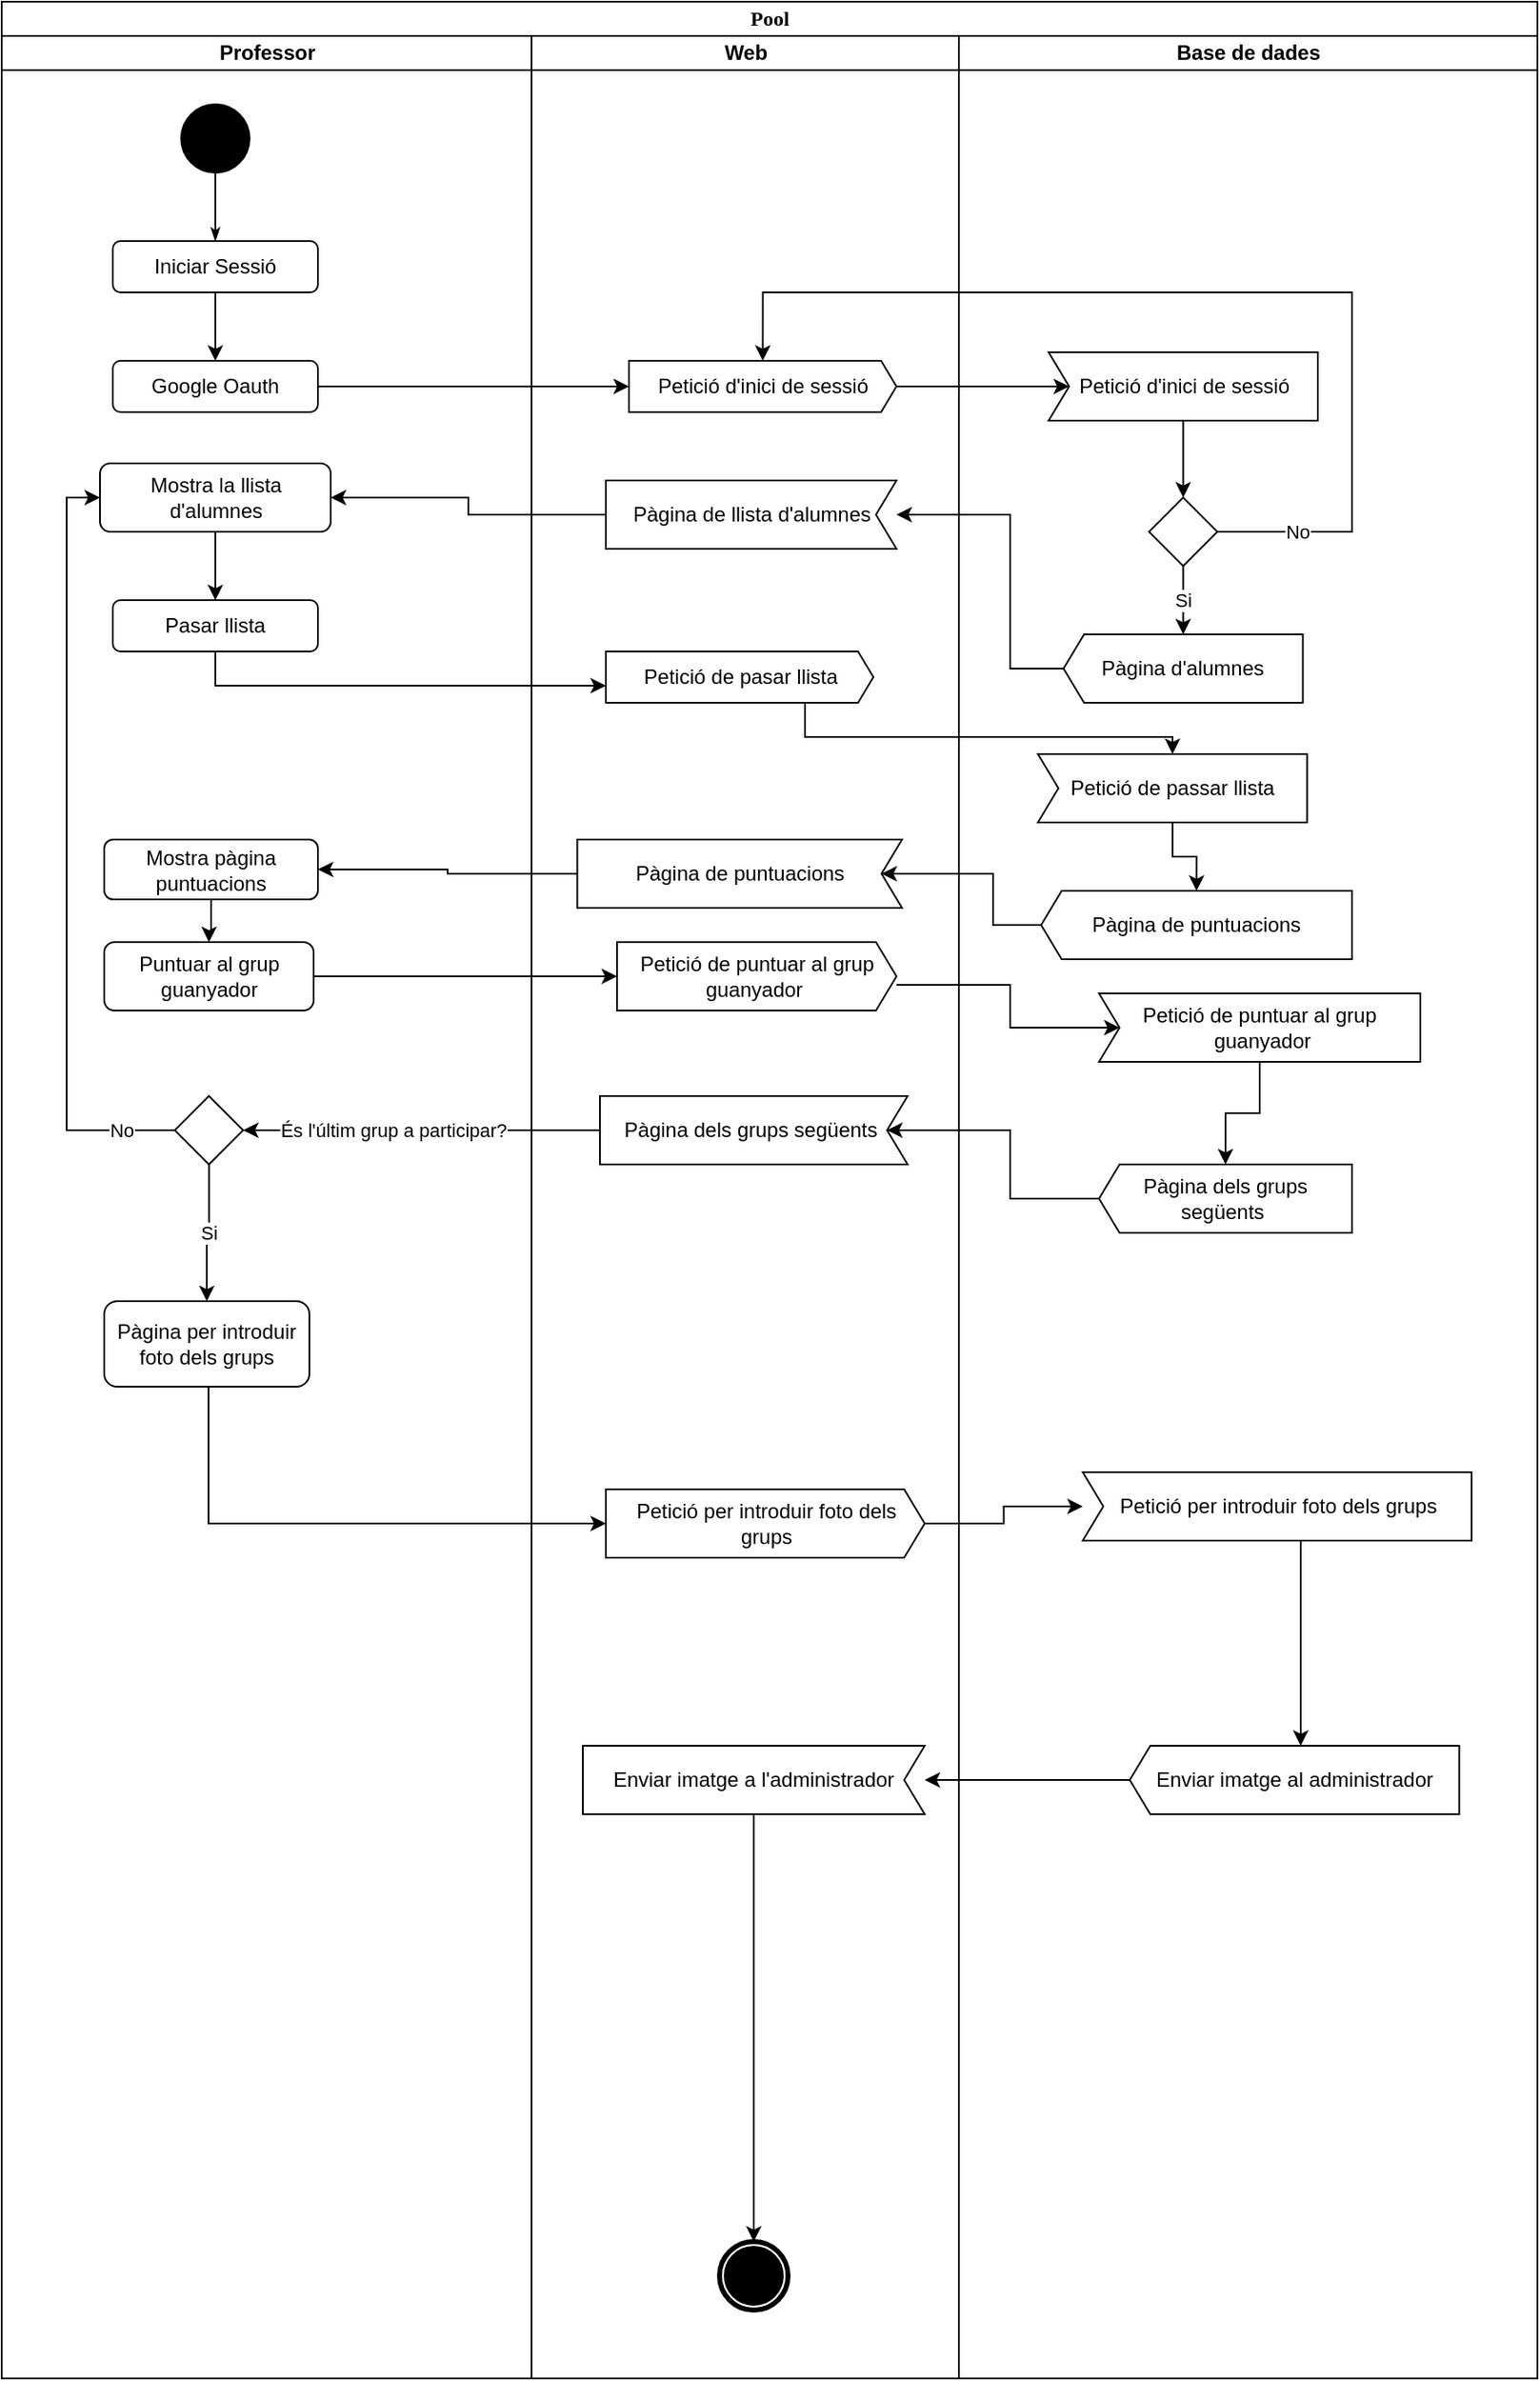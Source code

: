 <mxfile version="13.9.9" type="device"><diagram id="RYDhIWb9t9TXBxjox_9j" name="Página-1"><mxGraphModel dx="1278" dy="599" grid="1" gridSize="10" guides="1" tooltips="1" connect="1" arrows="1" fold="1" page="1" pageScale="1" pageWidth="827" pageHeight="1169" math="0" shadow="0"><root><mxCell id="0"/><mxCell id="1" parent="0"/><mxCell id="BVyCmY6dBk8kyA1gLqam-1" value="Pool" style="swimlane;html=1;childLayout=stackLayout;startSize=20;rounded=0;shadow=0;comic=0;labelBackgroundColor=none;strokeWidth=1;fontFamily=Verdana;fontSize=12;align=center;" vertex="1" parent="1"><mxGeometry x="40" y="20" width="898.5" height="1390" as="geometry"/></mxCell><mxCell id="BVyCmY6dBk8kyA1gLqam-2" value="Professor" style="swimlane;html=1;startSize=20;" vertex="1" parent="BVyCmY6dBk8kyA1gLqam-1"><mxGeometry y="20" width="310" height="1370" as="geometry"/></mxCell><mxCell id="BVyCmY6dBk8kyA1gLqam-3" value="" style="ellipse;whiteSpace=wrap;html=1;rounded=0;shadow=0;comic=0;labelBackgroundColor=none;strokeWidth=1;fillColor=#000000;fontFamily=Verdana;fontSize=12;align=center;" vertex="1" parent="BVyCmY6dBk8kyA1gLqam-2"><mxGeometry x="105" y="40" width="40" height="40" as="geometry"/></mxCell><mxCell id="BVyCmY6dBk8kyA1gLqam-4" style="edgeStyle=orthogonalEdgeStyle;rounded=0;html=1;labelBackgroundColor=none;startArrow=none;startFill=0;startSize=5;endArrow=classicThin;endFill=1;endSize=5;jettySize=auto;orthogonalLoop=1;strokeWidth=1;fontFamily=Verdana;fontSize=12;entryX=0.5;entryY=0;entryDx=0;entryDy=0;" edge="1" parent="BVyCmY6dBk8kyA1gLqam-2" source="BVyCmY6dBk8kyA1gLqam-3" target="BVyCmY6dBk8kyA1gLqam-5"><mxGeometry relative="1" as="geometry"><mxPoint x="125" y="110" as="targetPoint"/></mxGeometry></mxCell><mxCell id="BVyCmY6dBk8kyA1gLqam-5" value="Iniciar Sessió" style="rounded=1;whiteSpace=wrap;html=1;labelBorderColor=none;" vertex="1" parent="BVyCmY6dBk8kyA1gLqam-2"><mxGeometry x="65" y="120" width="120" height="30" as="geometry"/></mxCell><mxCell id="BVyCmY6dBk8kyA1gLqam-6" value="Google Oauth" style="rounded=1;whiteSpace=wrap;html=1;labelBorderColor=none;" vertex="1" parent="BVyCmY6dBk8kyA1gLqam-2"><mxGeometry x="65" y="190" width="120" height="30" as="geometry"/></mxCell><mxCell id="BVyCmY6dBk8kyA1gLqam-7" value="" style="edgeStyle=orthogonalEdgeStyle;rounded=0;orthogonalLoop=1;jettySize=auto;html=1;" edge="1" parent="BVyCmY6dBk8kyA1gLqam-2" source="BVyCmY6dBk8kyA1gLqam-5" target="BVyCmY6dBk8kyA1gLqam-6"><mxGeometry relative="1" as="geometry"/></mxCell><mxCell id="BVyCmY6dBk8kyA1gLqam-8" value="Pasar llista" style="rounded=1;whiteSpace=wrap;html=1;labelBorderColor=none;" vertex="1" parent="BVyCmY6dBk8kyA1gLqam-2"><mxGeometry x="65" y="330" width="120" height="30" as="geometry"/></mxCell><mxCell id="BVyCmY6dBk8kyA1gLqam-9" style="edgeStyle=orthogonalEdgeStyle;rounded=0;orthogonalLoop=1;jettySize=auto;html=1;entryX=0.5;entryY=0;entryDx=0;entryDy=0;" edge="1" parent="BVyCmY6dBk8kyA1gLqam-2" source="BVyCmY6dBk8kyA1gLqam-10" target="BVyCmY6dBk8kyA1gLqam-13"><mxGeometry relative="1" as="geometry"/></mxCell><mxCell id="BVyCmY6dBk8kyA1gLqam-10" value="Mostra pàgina puntuacions" style="rounded=1;whiteSpace=wrap;html=1;labelBorderColor=none;" vertex="1" parent="BVyCmY6dBk8kyA1gLqam-2"><mxGeometry x="60" y="470" width="125" height="35" as="geometry"/></mxCell><mxCell id="BVyCmY6dBk8kyA1gLqam-11" style="edgeStyle=orthogonalEdgeStyle;rounded=0;orthogonalLoop=1;jettySize=auto;html=1;entryX=0.5;entryY=0;entryDx=0;entryDy=0;" edge="1" parent="BVyCmY6dBk8kyA1gLqam-2" source="BVyCmY6dBk8kyA1gLqam-12" target="BVyCmY6dBk8kyA1gLqam-8"><mxGeometry relative="1" as="geometry"/></mxCell><mxCell id="BVyCmY6dBk8kyA1gLqam-12" value="Mostra la llista d'alumnes" style="rounded=1;whiteSpace=wrap;html=1;labelBorderColor=none;" vertex="1" parent="BVyCmY6dBk8kyA1gLqam-2"><mxGeometry x="57.5" y="250" width="135" height="40" as="geometry"/></mxCell><mxCell id="BVyCmY6dBk8kyA1gLqam-13" value="Puntuar al grup guanyador" style="rounded=1;whiteSpace=wrap;html=1;labelBorderColor=none;" vertex="1" parent="BVyCmY6dBk8kyA1gLqam-2"><mxGeometry x="60" y="530" width="122.5" height="40" as="geometry"/></mxCell><mxCell id="BVyCmY6dBk8kyA1gLqam-144" value="No" style="edgeStyle=orthogonalEdgeStyle;rounded=0;orthogonalLoop=1;jettySize=auto;html=1;entryX=0;entryY=0.5;entryDx=0;entryDy=0;" edge="1" parent="BVyCmY6dBk8kyA1gLqam-2" source="BVyCmY6dBk8kyA1gLqam-20" target="BVyCmY6dBk8kyA1gLqam-12"><mxGeometry x="-0.862" relative="1" as="geometry"><Array as="points"><mxPoint x="38" y="640"/><mxPoint x="38" y="270"/></Array><mxPoint as="offset"/></mxGeometry></mxCell><mxCell id="BVyCmY6dBk8kyA1gLqam-145" value="Si" style="edgeStyle=orthogonalEdgeStyle;rounded=0;orthogonalLoop=1;jettySize=auto;html=1;entryX=0.5;entryY=0;entryDx=0;entryDy=0;" edge="1" parent="BVyCmY6dBk8kyA1gLqam-2" source="BVyCmY6dBk8kyA1gLqam-20" target="BVyCmY6dBk8kyA1gLqam-22"><mxGeometry relative="1" as="geometry"/></mxCell><mxCell id="BVyCmY6dBk8kyA1gLqam-20" value="" style="rhombus;whiteSpace=wrap;html=1;" vertex="1" parent="BVyCmY6dBk8kyA1gLqam-2"><mxGeometry x="101.25" y="620" width="40" height="40" as="geometry"/></mxCell><mxCell id="BVyCmY6dBk8kyA1gLqam-22" value="Pàgina per introduir foto dels grups" style="rounded=1;whiteSpace=wrap;html=1;labelBorderColor=none;" vertex="1" parent="BVyCmY6dBk8kyA1gLqam-2"><mxGeometry x="60" y="740" width="120" height="50" as="geometry"/></mxCell><mxCell id="BVyCmY6dBk8kyA1gLqam-25" value="Web" style="swimlane;html=1;startSize=20;" vertex="1" parent="BVyCmY6dBk8kyA1gLqam-1"><mxGeometry x="310" y="20" width="250" height="1370" as="geometry"/></mxCell><mxCell id="BVyCmY6dBk8kyA1gLqam-26" value="Petició d'inici de sessió" style="shape=mxgraph.sysml.sendSigAct;whiteSpace=wrap;align=center;" vertex="1" parent="BVyCmY6dBk8kyA1gLqam-25"><mxGeometry x="57" y="190" width="156.5" height="30" as="geometry"/></mxCell><mxCell id="BVyCmY6dBk8kyA1gLqam-27" value="Pàgina de llista d'alumnes" style="shape=mxgraph.sysml.accEvent;flipH=1;whiteSpace=wrap;align=center;labelBorderColor=none;" vertex="1" parent="BVyCmY6dBk8kyA1gLqam-25"><mxGeometry x="43.5" y="260" width="170" height="40" as="geometry"/></mxCell><mxCell id="BVyCmY6dBk8kyA1gLqam-28" value="Petició de pasar llista" style="shape=mxgraph.sysml.sendSigAct;whiteSpace=wrap;align=center;" vertex="1" parent="BVyCmY6dBk8kyA1gLqam-25"><mxGeometry x="43.5" y="360" width="156.5" height="30" as="geometry"/></mxCell><mxCell id="BVyCmY6dBk8kyA1gLqam-29" value="Pàgina de puntuacions" style="shape=mxgraph.sysml.accEvent;flipH=1;whiteSpace=wrap;align=center;labelBorderColor=none;" vertex="1" parent="BVyCmY6dBk8kyA1gLqam-25"><mxGeometry x="26.75" y="470" width="190" height="40" as="geometry"/></mxCell><mxCell id="BVyCmY6dBk8kyA1gLqam-30" value="Petició de puntuar al grup guanyador " style="shape=mxgraph.sysml.sendSigAct;whiteSpace=wrap;align=center;" vertex="1" parent="BVyCmY6dBk8kyA1gLqam-25"><mxGeometry x="50" y="530" width="163.5" height="40" as="geometry"/></mxCell><mxCell id="BVyCmY6dBk8kyA1gLqam-31" value="Pàgina dels grups següents " style="shape=mxgraph.sysml.accEvent;flipH=1;whiteSpace=wrap;align=center;labelBorderColor=none;" vertex="1" parent="BVyCmY6dBk8kyA1gLqam-25"><mxGeometry x="40" y="620" width="180" height="40" as="geometry"/></mxCell><mxCell id="BVyCmY6dBk8kyA1gLqam-32" value="Petició per introduir foto dels grups" style="shape=mxgraph.sysml.sendSigAct;whiteSpace=wrap;align=center;" vertex="1" parent="BVyCmY6dBk8kyA1gLqam-25"><mxGeometry x="43.5" y="850" width="186.5" height="40" as="geometry"/></mxCell><mxCell id="BVyCmY6dBk8kyA1gLqam-146" style="edgeStyle=orthogonalEdgeStyle;rounded=0;orthogonalLoop=1;jettySize=auto;html=1;entryX=0.5;entryY=0;entryDx=0;entryDy=0;" edge="1" parent="BVyCmY6dBk8kyA1gLqam-25" source="BVyCmY6dBk8kyA1gLqam-33" target="BVyCmY6dBk8kyA1gLqam-34"><mxGeometry relative="1" as="geometry"/></mxCell><mxCell id="BVyCmY6dBk8kyA1gLqam-33" value="Enviar imatge a l'administrador" style="shape=mxgraph.sysml.accEvent;flipH=1;whiteSpace=wrap;align=center;labelBorderColor=none;" vertex="1" parent="BVyCmY6dBk8kyA1gLqam-25"><mxGeometry x="30" y="1000" width="200" height="40" as="geometry"/></mxCell><mxCell id="BVyCmY6dBk8kyA1gLqam-34" value="" style="shape=mxgraph.bpmn.shape;html=1;verticalLabelPosition=bottom;labelBackgroundColor=#ffffff;verticalAlign=top;perimeter=ellipsePerimeter;outline=end;symbol=terminate;rounded=0;shadow=0;comic=0;strokeWidth=1;fontFamily=Verdana;fontSize=12;align=center;" vertex="1" parent="BVyCmY6dBk8kyA1gLqam-25"><mxGeometry x="110" y="1290" width="40" height="40" as="geometry"/></mxCell><mxCell id="BVyCmY6dBk8kyA1gLqam-37" value="Base de dades" style="swimlane;html=1;startSize=20;" vertex="1" parent="BVyCmY6dBk8kyA1gLqam-1"><mxGeometry x="560" y="20" width="338.5" height="1370" as="geometry"/></mxCell><mxCell id="BVyCmY6dBk8kyA1gLqam-38" value="Petició d'inici de sessió" style="shape=mxgraph.sysml.accEvent;flipH=0;whiteSpace=wrap;align=center;rotation=0;textDirection=rtl;labelBorderColor=none;" vertex="1" parent="BVyCmY6dBk8kyA1gLqam-37"><mxGeometry x="52.5" y="185" width="157.5" height="40" as="geometry"/></mxCell><mxCell id="BVyCmY6dBk8kyA1gLqam-39" style="edgeStyle=orthogonalEdgeStyle;rounded=0;orthogonalLoop=1;jettySize=auto;html=1;entryX=0.5;entryY=0;entryDx=0;entryDy=0;" edge="1" parent="BVyCmY6dBk8kyA1gLqam-37" source="BVyCmY6dBk8kyA1gLqam-38" target="BVyCmY6dBk8kyA1gLqam-40"><mxGeometry relative="1" as="geometry"><mxPoint x="131" y="260" as="targetPoint"/></mxGeometry></mxCell><mxCell id="BVyCmY6dBk8kyA1gLqam-40" value="" style="rhombus;whiteSpace=wrap;html=1;" vertex="1" parent="BVyCmY6dBk8kyA1gLqam-37"><mxGeometry x="111.25" y="270" width="40" height="40" as="geometry"/></mxCell><mxCell id="BVyCmY6dBk8kyA1gLqam-41" value="Pàgina d'alumnes" style="shape=mxgraph.sysml.sendSigAct;whiteSpace=wrap;align=center;labelBorderColor=none;flipH=1;" vertex="1" parent="BVyCmY6dBk8kyA1gLqam-37"><mxGeometry x="61.25" y="350" width="140" height="40" as="geometry"/></mxCell><mxCell id="BVyCmY6dBk8kyA1gLqam-42" value="Si" style="edgeStyle=orthogonalEdgeStyle;rounded=0;orthogonalLoop=1;jettySize=auto;html=1;entryX=0.5;entryY=0;entryDx=0;entryDy=0;entryPerimeter=0;" edge="1" parent="BVyCmY6dBk8kyA1gLqam-37" source="BVyCmY6dBk8kyA1gLqam-40" target="BVyCmY6dBk8kyA1gLqam-41"><mxGeometry relative="1" as="geometry"/></mxCell><mxCell id="BVyCmY6dBk8kyA1gLqam-43" style="edgeStyle=orthogonalEdgeStyle;rounded=0;orthogonalLoop=1;jettySize=auto;html=1;entryX=0.5;entryY=0;entryDx=0;entryDy=0;entryPerimeter=0;" edge="1" parent="BVyCmY6dBk8kyA1gLqam-37" source="BVyCmY6dBk8kyA1gLqam-44" target="BVyCmY6dBk8kyA1gLqam-45"><mxGeometry relative="1" as="geometry"/></mxCell><mxCell id="BVyCmY6dBk8kyA1gLqam-44" value="Petició de passar llista" style="shape=mxgraph.sysml.accEvent;flipH=0;whiteSpace=wrap;align=center;rotation=0;textDirection=rtl;labelBorderColor=none;" vertex="1" parent="BVyCmY6dBk8kyA1gLqam-37"><mxGeometry x="46.25" y="420" width="157.5" height="40" as="geometry"/></mxCell><mxCell id="BVyCmY6dBk8kyA1gLqam-45" value="Pàgina de puntuacions" style="shape=mxgraph.sysml.sendSigAct;whiteSpace=wrap;align=center;labelBorderColor=none;flipH=1;" vertex="1" parent="BVyCmY6dBk8kyA1gLqam-37"><mxGeometry x="48.13" y="500" width="181.87" height="40" as="geometry"/></mxCell><mxCell id="BVyCmY6dBk8kyA1gLqam-46" style="edgeStyle=orthogonalEdgeStyle;rounded=0;orthogonalLoop=1;jettySize=auto;html=1;entryX=0.5;entryY=0;entryDx=0;entryDy=0;entryPerimeter=0;" edge="1" parent="BVyCmY6dBk8kyA1gLqam-37" source="BVyCmY6dBk8kyA1gLqam-47" target="BVyCmY6dBk8kyA1gLqam-48"><mxGeometry relative="1" as="geometry"/></mxCell><mxCell id="BVyCmY6dBk8kyA1gLqam-47" value="Petició de puntuar al grup guanyador " style="shape=mxgraph.sysml.accEvent;flipH=0;whiteSpace=wrap;align=center;rotation=0;textDirection=rtl;labelBorderColor=none;" vertex="1" parent="BVyCmY6dBk8kyA1gLqam-37"><mxGeometry x="82" y="560" width="188" height="40" as="geometry"/></mxCell><mxCell id="BVyCmY6dBk8kyA1gLqam-48" value="Pàgina dels grups següents " style="shape=mxgraph.sysml.sendSigAct;whiteSpace=wrap;align=center;labelBorderColor=none;flipH=1;" vertex="1" parent="BVyCmY6dBk8kyA1gLqam-37"><mxGeometry x="82" y="660" width="148" height="40" as="geometry"/></mxCell><mxCell id="BVyCmY6dBk8kyA1gLqam-49" value="Petició per introduir foto dels grups" style="shape=mxgraph.sysml.accEvent;flipH=0;whiteSpace=wrap;align=center;rotation=0;textDirection=rtl;labelBorderColor=none;" vertex="1" parent="BVyCmY6dBk8kyA1gLqam-37"><mxGeometry x="72.5" y="840" width="227.5" height="40" as="geometry"/></mxCell><mxCell id="BVyCmY6dBk8kyA1gLqam-50" value="Enviar imatge al administrador" style="shape=mxgraph.sysml.sendSigAct;whiteSpace=wrap;align=center;labelBorderColor=none;flipH=1;" vertex="1" parent="BVyCmY6dBk8kyA1gLqam-37"><mxGeometry x="100" y="1000" width="192.75" height="40" as="geometry"/></mxCell><mxCell id="BVyCmY6dBk8kyA1gLqam-51" style="edgeStyle=orthogonalEdgeStyle;rounded=0;orthogonalLoop=1;jettySize=auto;html=1;" edge="1" parent="BVyCmY6dBk8kyA1gLqam-37" source="BVyCmY6dBk8kyA1gLqam-49"><mxGeometry relative="1" as="geometry"><Array as="points"><mxPoint x="200" y="940"/><mxPoint x="200" y="940"/></Array><mxPoint x="200" y="1000" as="targetPoint"/></mxGeometry></mxCell><mxCell id="BVyCmY6dBk8kyA1gLqam-52" style="edgeStyle=orthogonalEdgeStyle;rounded=0;orthogonalLoop=1;jettySize=auto;html=1;entryX=0;entryY=0.5;entryDx=0;entryDy=0;entryPerimeter=0;" edge="1" parent="BVyCmY6dBk8kyA1gLqam-1" source="BVyCmY6dBk8kyA1gLqam-6" target="BVyCmY6dBk8kyA1gLqam-26"><mxGeometry relative="1" as="geometry"/></mxCell><mxCell id="BVyCmY6dBk8kyA1gLqam-53" style="edgeStyle=orthogonalEdgeStyle;rounded=0;orthogonalLoop=1;jettySize=auto;html=1;entryX=0;entryY=0.5;entryDx=12;entryDy=0;entryPerimeter=0;" edge="1" parent="BVyCmY6dBk8kyA1gLqam-1" source="BVyCmY6dBk8kyA1gLqam-26" target="BVyCmY6dBk8kyA1gLqam-38"><mxGeometry relative="1" as="geometry"/></mxCell><mxCell id="BVyCmY6dBk8kyA1gLqam-54" value="No" style="edgeStyle=orthogonalEdgeStyle;rounded=0;orthogonalLoop=1;jettySize=auto;html=1;entryX=0.5;entryY=0;entryDx=0;entryDy=0;entryPerimeter=0;" edge="1" parent="BVyCmY6dBk8kyA1gLqam-1" source="BVyCmY6dBk8kyA1gLqam-40" target="BVyCmY6dBk8kyA1gLqam-26"><mxGeometry x="-0.844" relative="1" as="geometry"><mxPoint x="700" y="360" as="targetPoint"/><Array as="points"><mxPoint x="790" y="310"/><mxPoint x="790" y="170"/><mxPoint x="445" y="170"/></Array><mxPoint as="offset"/></mxGeometry></mxCell><mxCell id="BVyCmY6dBk8kyA1gLqam-55" style="edgeStyle=orthogonalEdgeStyle;rounded=0;orthogonalLoop=1;jettySize=auto;html=1;" edge="1" parent="BVyCmY6dBk8kyA1gLqam-1" source="BVyCmY6dBk8kyA1gLqam-41" target="BVyCmY6dBk8kyA1gLqam-27"><mxGeometry relative="1" as="geometry"><Array as="points"><mxPoint x="590" y="390"/><mxPoint x="590" y="300"/></Array></mxGeometry></mxCell><mxCell id="BVyCmY6dBk8kyA1gLqam-56" style="edgeStyle=orthogonalEdgeStyle;rounded=0;orthogonalLoop=1;jettySize=auto;html=1;entryX=1;entryY=0.5;entryDx=0;entryDy=0;" edge="1" parent="BVyCmY6dBk8kyA1gLqam-1" source="BVyCmY6dBk8kyA1gLqam-27" target="BVyCmY6dBk8kyA1gLqam-12"><mxGeometry relative="1" as="geometry"/></mxCell><mxCell id="BVyCmY6dBk8kyA1gLqam-57" style="edgeStyle=orthogonalEdgeStyle;rounded=0;orthogonalLoop=1;jettySize=auto;html=1;entryX=0;entryY=0.5;entryDx=12;entryDy=0;entryPerimeter=0;exitX=1;exitY=0.5;exitDx=0;exitDy=0;exitPerimeter=0;" edge="1" parent="BVyCmY6dBk8kyA1gLqam-1" source="BVyCmY6dBk8kyA1gLqam-45" target="BVyCmY6dBk8kyA1gLqam-29"><mxGeometry relative="1" as="geometry"><Array as="points"><mxPoint x="580" y="540"/><mxPoint x="580" y="510"/></Array><mxPoint x="550" y="540" as="sourcePoint"/></mxGeometry></mxCell><mxCell id="BVyCmY6dBk8kyA1gLqam-58" style="edgeStyle=orthogonalEdgeStyle;rounded=0;orthogonalLoop=1;jettySize=auto;html=1;entryX=0.5;entryY=0;entryDx=0;entryDy=0;entryPerimeter=0;" edge="1" parent="BVyCmY6dBk8kyA1gLqam-1" source="BVyCmY6dBk8kyA1gLqam-28" target="BVyCmY6dBk8kyA1gLqam-44"><mxGeometry relative="1" as="geometry"><Array as="points"><mxPoint x="470" y="430"/><mxPoint x="685" y="430"/></Array></mxGeometry></mxCell><mxCell id="BVyCmY6dBk8kyA1gLqam-59" style="edgeStyle=orthogonalEdgeStyle;rounded=0;orthogonalLoop=1;jettySize=auto;html=1;entryX=1;entryY=0.5;entryDx=0;entryDy=0;" edge="1" parent="BVyCmY6dBk8kyA1gLqam-1" source="BVyCmY6dBk8kyA1gLqam-29" target="BVyCmY6dBk8kyA1gLqam-10"><mxGeometry relative="1" as="geometry"/></mxCell><mxCell id="BVyCmY6dBk8kyA1gLqam-60" style="edgeStyle=orthogonalEdgeStyle;rounded=0;orthogonalLoop=1;jettySize=auto;html=1;" edge="1" parent="BVyCmY6dBk8kyA1gLqam-1" source="BVyCmY6dBk8kyA1gLqam-8" target="BVyCmY6dBk8kyA1gLqam-28"><mxGeometry relative="1" as="geometry"><mxPoint x="280" y="390" as="targetPoint"/><Array as="points"><mxPoint x="125" y="400"/></Array></mxGeometry></mxCell><mxCell id="BVyCmY6dBk8kyA1gLqam-61" style="edgeStyle=orthogonalEdgeStyle;rounded=0;orthogonalLoop=1;jettySize=auto;html=1;entryX=0;entryY=0.5;entryDx=12;entryDy=0;entryPerimeter=0;" edge="1" parent="BVyCmY6dBk8kyA1gLqam-1" source="BVyCmY6dBk8kyA1gLqam-30" target="BVyCmY6dBk8kyA1gLqam-47"><mxGeometry relative="1" as="geometry"><Array as="points"><mxPoint x="590" y="575"/><mxPoint x="590" y="600"/></Array></mxGeometry></mxCell><mxCell id="BVyCmY6dBk8kyA1gLqam-62" style="edgeStyle=orthogonalEdgeStyle;rounded=0;orthogonalLoop=1;jettySize=auto;html=1;entryX=0;entryY=0.5;entryDx=12;entryDy=0;entryPerimeter=0;exitX=1;exitY=0.5;exitDx=0;exitDy=0;exitPerimeter=0;" edge="1" parent="BVyCmY6dBk8kyA1gLqam-1" source="BVyCmY6dBk8kyA1gLqam-48" target="BVyCmY6dBk8kyA1gLqam-31"><mxGeometry relative="1" as="geometry"><Array as="points"><mxPoint x="590" y="700"/><mxPoint x="590" y="660"/></Array><mxPoint x="703.25" y="740" as="sourcePoint"/></mxGeometry></mxCell><mxCell id="BVyCmY6dBk8kyA1gLqam-63" style="edgeStyle=orthogonalEdgeStyle;rounded=0;orthogonalLoop=1;jettySize=auto;html=1;entryX=0;entryY=0.5;entryDx=0;entryDy=0;entryPerimeter=0;" edge="1" parent="BVyCmY6dBk8kyA1gLqam-1" source="BVyCmY6dBk8kyA1gLqam-13" target="BVyCmY6dBk8kyA1gLqam-30"><mxGeometry relative="1" as="geometry"/></mxCell><mxCell id="BVyCmY6dBk8kyA1gLqam-65" style="edgeStyle=orthogonalEdgeStyle;rounded=0;orthogonalLoop=1;jettySize=auto;html=1;" edge="1" parent="BVyCmY6dBk8kyA1gLqam-1" source="BVyCmY6dBk8kyA1gLqam-32" target="BVyCmY6dBk8kyA1gLqam-49"><mxGeometry relative="1" as="geometry"/></mxCell><mxCell id="BVyCmY6dBk8kyA1gLqam-66" style="edgeStyle=orthogonalEdgeStyle;rounded=0;orthogonalLoop=1;jettySize=auto;html=1;entryX=0;entryY=0.5;entryDx=0;entryDy=0;entryPerimeter=0;" edge="1" parent="BVyCmY6dBk8kyA1gLqam-1" source="BVyCmY6dBk8kyA1gLqam-22" target="BVyCmY6dBk8kyA1gLqam-32"><mxGeometry relative="1" as="geometry"><Array as="points"><mxPoint x="121" y="890"/></Array></mxGeometry></mxCell><mxCell id="BVyCmY6dBk8kyA1gLqam-67" style="edgeStyle=orthogonalEdgeStyle;rounded=0;orthogonalLoop=1;jettySize=auto;html=1;" edge="1" parent="BVyCmY6dBk8kyA1gLqam-1" source="BVyCmY6dBk8kyA1gLqam-50" target="BVyCmY6dBk8kyA1gLqam-33"><mxGeometry relative="1" as="geometry"/></mxCell><mxCell id="BVyCmY6dBk8kyA1gLqam-142" style="edgeStyle=orthogonalEdgeStyle;rounded=0;orthogonalLoop=1;jettySize=auto;html=1;" edge="1" parent="BVyCmY6dBk8kyA1gLqam-1" source="BVyCmY6dBk8kyA1gLqam-31" target="BVyCmY6dBk8kyA1gLqam-20"><mxGeometry relative="1" as="geometry"/></mxCell><mxCell id="BVyCmY6dBk8kyA1gLqam-143" value="És l'últim grup a participar?" style="edgeLabel;html=1;align=center;verticalAlign=middle;resizable=0;points=[];" vertex="1" connectable="0" parent="BVyCmY6dBk8kyA1gLqam-142"><mxGeometry x="0.387" relative="1" as="geometry"><mxPoint x="23.75" as="offset"/></mxGeometry></mxCell></root></mxGraphModel></diagram></mxfile>